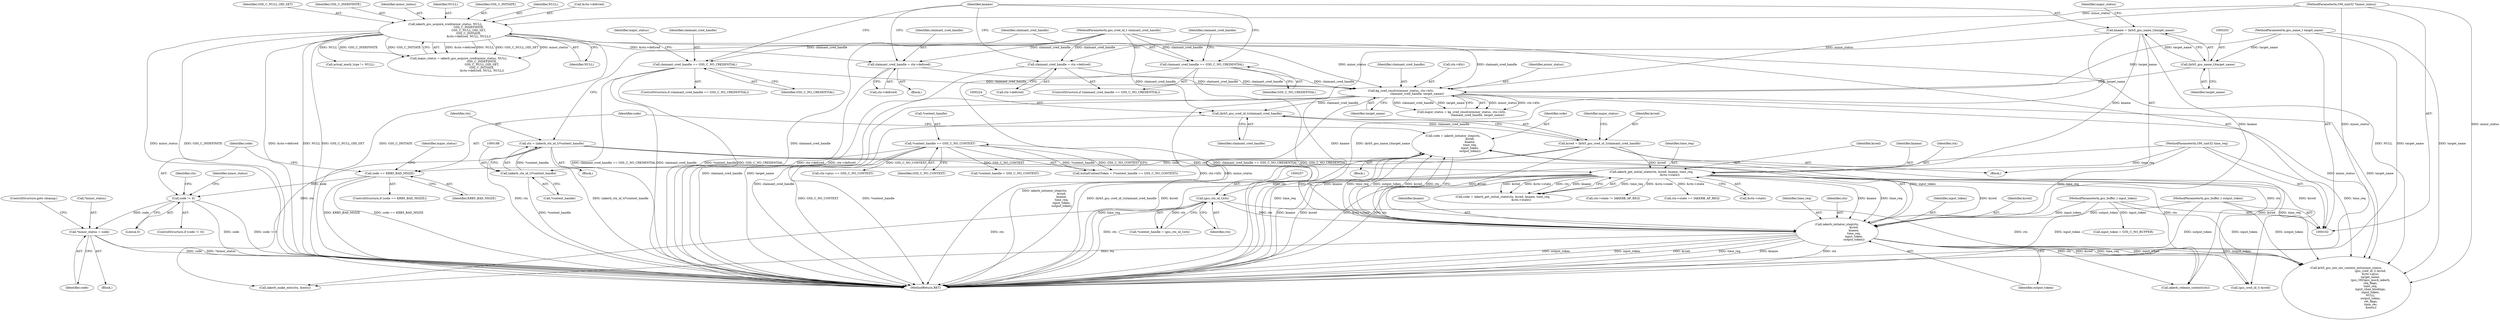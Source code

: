digraph "0_krb5_e04f0283516e80d2f93366e0d479d13c9b5c8c2a_3@pointer" {
"1000287" [label="(Call,*minor_status = code)"];
"1000283" [label="(Call,code != 0)"];
"1000276" [label="(Call,code == KRB5_BAD_MSIZE)"];
"1000266" [label="(Call,code = iakerb_initiator_step(ctx,\n                                     kcred,\n                                     kname,\n                                     time_req,\n                                     input_token,\n                                     output_token))"];
"1000268" [label="(Call,iakerb_initiator_step(ctx,\n                                     kcred,\n                                     kname,\n                                     time_req,\n                                     input_token,\n                                     output_token))"];
"1000185" [label="(Call,ctx = (iakerb_ctx_id_t)*context_handle)"];
"1000187" [label="(Call,(iakerb_ctx_id_t)*context_handle)"];
"1000132" [label="(Call,*context_handle == GSS_C_NO_CONTEXT)"];
"1000256" [label="(Call,(gss_ctx_id_t)ctx)"];
"1000234" [label="(Call,iakerb_get_initial_state(ctx, kcred, kname, time_req,\n                                        &ctx->state))"];
"1000221" [label="(Call,kcred = (krb5_gss_cred_id_t)claimant_cred_handle)"];
"1000223" [label="(Call,(krb5_gss_cred_id_t)claimant_cred_handle)"];
"1000207" [label="(Call,kg_cred_resolve(minor_status, ctx->k5c,\n                                   claimant_cred_handle, target_name))"];
"1000162" [label="(Call,iakerb_gss_acquire_cred(minor_status, NULL,\n                                                   GSS_C_INDEFINITE,\n                                                   GSS_C_NULL_OID_SET,\n                                                   GSS_C_INITIATE,\n                                                   &ctx->defcred, NULL, NULL))"];
"1000103" [label="(MethodParameterIn,OM_uint32 *minor_status)"];
"1000156" [label="(Call,claimant_cred_handle == GSS_C_NO_CREDENTIAL)"];
"1000104" [label="(MethodParameterIn,gss_cred_id_t claimant_cred_handle)"];
"1000192" [label="(Call,claimant_cred_handle == GSS_C_NO_CREDENTIAL)"];
"1000195" [label="(Call,claimant_cred_handle = ctx->defcred)"];
"1000178" [label="(Call,claimant_cred_handle = ctx->defcred)"];
"1000202" [label="(Call,(krb5_gss_name_t)target_name)"];
"1000106" [label="(MethodParameterIn,gss_name_t target_name)"];
"1000200" [label="(Call,kname = (krb5_gss_name_t)target_name)"];
"1000109" [label="(MethodParameterIn,OM_uint32 time_req)"];
"1000111" [label="(MethodParameterIn,gss_buffer_t input_token)"];
"1000113" [label="(MethodParameterIn,gss_buffer_t output_token)"];
"1000326" [label="(Call,krb5_gss_init_sec_context_ext(minor_status,\n                                                     (gss_cred_id_t) kcred,\n                                                     &ctx->gssc,\n                                                     target_name,\n                                                     (gss_OID)gss_mech_iakerb,\n                                                     req_flags,\n                                                     time_req,\n                                                     input_chan_bindings,\n                                                     input_token,\n                                                     NULL,\n                                                     output_token,\n                                                      ret_flags,\n                                                      time_rec,\n                                                      &exts))"];
"1000258" [label="(Identifier,ctx)"];
"1000311" [label="(Call,iakerb_make_exts(ctx, &exts))"];
"1000186" [label="(Identifier,ctx)"];
"1000273" [label="(Identifier,input_token)"];
"1000232" [label="(Call,code = iakerb_get_initial_state(ctx, kcred, kname, time_req,\n                                        &ctx->state))"];
"1000212" [label="(Identifier,claimant_cred_handle)"];
"1000270" [label="(Identifier,kcred)"];
"1000277" [label="(Identifier,code)"];
"1000213" [label="(Identifier,target_name)"];
"1000156" [label="(Call,claimant_cred_handle == GSS_C_NO_CREDENTIAL)"];
"1000290" [label="(Identifier,code)"];
"1000271" [label="(Identifier,kname)"];
"1000178" [label="(Call,claimant_cred_handle = ctx->defcred)"];
"1000162" [label="(Call,iakerb_gss_acquire_cred(minor_status, NULL,\n                                                   GSS_C_INDEFINITE,\n                                                   GSS_C_NULL_OID_SET,\n                                                   GSS_C_INITIATE,\n                                                   &ctx->defcred, NULL, NULL))"];
"1000265" [label="(Block,)"];
"1000275" [label="(ControlStructure,if (code == KRB5_BAD_MSIZE))"];
"1000116" [label="(Block,)"];
"1000195" [label="(Call,claimant_cred_handle = ctx->defcred)"];
"1000179" [label="(Identifier,claimant_cred_handle)"];
"1000132" [label="(Call,*context_handle == GSS_C_NO_CONTEXT)"];
"1000234" [label="(Call,iakerb_get_initial_state(ctx, kcred, kname, time_req,\n                                        &ctx->state))"];
"1000209" [label="(Call,ctx->k5c)"];
"1000328" [label="(Call,(gss_cred_id_t) kcred)"];
"1000236" [label="(Identifier,kcred)"];
"1000227" [label="(Identifier,major_status)"];
"1000287" [label="(Call,*minor_status = code)"];
"1000321" [label="(Call,input_token = GSS_C_NO_BUFFER)"];
"1000291" [label="(ControlStructure,goto cleanup;)"];
"1000256" [label="(Call,(gss_ctx_id_t)ctx)"];
"1000167" [label="(Identifier,GSS_C_INITIATE)"];
"1000371" [label="(Call,actual_mech_type != NULL)"];
"1000205" [label="(Call,major_status = kg_cred_resolve(minor_status, ctx->k5c,\n                                   claimant_cred_handle, target_name))"];
"1000206" [label="(Identifier,major_status)"];
"1000109" [label="(MethodParameterIn,OM_uint32 time_req)"];
"1000189" [label="(Call,*context_handle)"];
"1000161" [label="(Identifier,major_status)"];
"1000164" [label="(Identifier,NULL)"];
"1000160" [label="(Call,major_status = iakerb_gss_acquire_cred(minor_status, NULL,\n                                                   GSS_C_INDEFINITE,\n                                                   GSS_C_NULL_OID_SET,\n                                                   GSS_C_INITIATE,\n                                                   &ctx->defcred, NULL, NULL))"];
"1000200" [label="(Call,kname = (krb5_gss_name_t)target_name)"];
"1000168" [label="(Call,&ctx->defcred)"];
"1000272" [label="(Identifier,time_req)"];
"1000288" [label="(Call,*minor_status)"];
"1000192" [label="(Call,claimant_cred_handle == GSS_C_NO_CREDENTIAL)"];
"1000260" [label="(Call,ctx->state != IAKERB_AP_REQ)"];
"1000285" [label="(Literal,0)"];
"1000130" [label="(Call,initialContextToken = (*context_handle == GSS_C_NO_CONTEXT))"];
"1000222" [label="(Identifier,kcred)"];
"1000155" [label="(ControlStructure,if (claimant_cred_handle == GSS_C_NO_CREDENTIAL))"];
"1000157" [label="(Identifier,claimant_cred_handle)"];
"1000104" [label="(MethodParameterIn,gss_cred_id_t claimant_cred_handle)"];
"1000111" [label="(MethodParameterIn,gss_buffer_t input_token)"];
"1000204" [label="(Identifier,target_name)"];
"1000289" [label="(Identifier,minor_status)"];
"1000133" [label="(Call,*context_handle)"];
"1000421" [label="(MethodReturn,RET)"];
"1000103" [label="(MethodParameterIn,OM_uint32 *minor_status)"];
"1000106" [label="(MethodParameterIn,gss_name_t target_name)"];
"1000282" [label="(ControlStructure,if (code != 0))"];
"1000269" [label="(Identifier,ctx)"];
"1000253" [label="(Call,*context_handle = (gss_ctx_id_t)ctx)"];
"1000268" [label="(Call,iakerb_initiator_step(ctx,\n                                     kcred,\n                                     kname,\n                                     time_req,\n                                     input_token,\n                                     output_token))"];
"1000283" [label="(Call,code != 0)"];
"1000274" [label="(Identifier,output_token)"];
"1000280" [label="(Identifier,major_status)"];
"1000276" [label="(Call,code == KRB5_BAD_MSIZE)"];
"1000158" [label="(Identifier,GSS_C_NO_CREDENTIAL)"];
"1000208" [label="(Identifier,minor_status)"];
"1000278" [label="(Identifier,KRB5_BAD_MSIZE)"];
"1000197" [label="(Call,ctx->defcred)"];
"1000166" [label="(Identifier,GSS_C_NULL_OID_SET)"];
"1000413" [label="(Call,iakerb_release_context(ctx))"];
"1000196" [label="(Identifier,claimant_cred_handle)"];
"1000316" [label="(Call,ctx->gssc == GSS_C_NO_CONTEXT)"];
"1000221" [label="(Call,kcred = (krb5_gss_cred_id_t)claimant_cred_handle)"];
"1000267" [label="(Identifier,code)"];
"1000191" [label="(ControlStructure,if (claimant_cred_handle == GSS_C_NO_CREDENTIAL))"];
"1000223" [label="(Call,(krb5_gss_cred_id_t)claimant_cred_handle)"];
"1000194" [label="(Identifier,GSS_C_NO_CREDENTIAL)"];
"1000180" [label="(Call,ctx->defcred)"];
"1000284" [label="(Identifier,code)"];
"1000225" [label="(Identifier,claimant_cred_handle)"];
"1000295" [label="(Identifier,ctx)"];
"1000165" [label="(Identifier,GSS_C_INDEFINITE)"];
"1000286" [label="(Block,)"];
"1000113" [label="(MethodParameterIn,gss_buffer_t output_token)"];
"1000184" [label="(Block,)"];
"1000135" [label="(Identifier,GSS_C_NO_CONTEXT)"];
"1000237" [label="(Identifier,kname)"];
"1000266" [label="(Call,code = iakerb_initiator_step(ctx,\n                                     kcred,\n                                     kname,\n                                     time_req,\n                                     input_token,\n                                     output_token))"];
"1000207" [label="(Call,kg_cred_resolve(minor_status, ctx->k5c,\n                                   claimant_cred_handle, target_name))"];
"1000159" [label="(Block,)"];
"1000187" [label="(Call,(iakerb_ctx_id_t)*context_handle)"];
"1000293" [label="(Call,ctx->state == IAKERB_AP_REQ)"];
"1000163" [label="(Identifier,minor_status)"];
"1000235" [label="(Identifier,ctx)"];
"1000202" [label="(Call,(krb5_gss_name_t)target_name)"];
"1000238" [label="(Identifier,time_req)"];
"1000201" [label="(Identifier,kname)"];
"1000173" [label="(Identifier,NULL)"];
"1000415" [label="(Call,*context_handle = GSS_C_NO_CONTEXT)"];
"1000172" [label="(Identifier,NULL)"];
"1000185" [label="(Call,ctx = (iakerb_ctx_id_t)*context_handle)"];
"1000193" [label="(Identifier,claimant_cred_handle)"];
"1000239" [label="(Call,&ctx->state)"];
"1000287" -> "1000286"  [label="AST: "];
"1000287" -> "1000290"  [label="CFG: "];
"1000288" -> "1000287"  [label="AST: "];
"1000290" -> "1000287"  [label="AST: "];
"1000291" -> "1000287"  [label="CFG: "];
"1000287" -> "1000421"  [label="DDG: code"];
"1000287" -> "1000421"  [label="DDG: *minor_status"];
"1000283" -> "1000287"  [label="DDG: code"];
"1000283" -> "1000282"  [label="AST: "];
"1000283" -> "1000285"  [label="CFG: "];
"1000284" -> "1000283"  [label="AST: "];
"1000285" -> "1000283"  [label="AST: "];
"1000289" -> "1000283"  [label="CFG: "];
"1000295" -> "1000283"  [label="CFG: "];
"1000283" -> "1000421"  [label="DDG: code"];
"1000283" -> "1000421"  [label="DDG: code != 0"];
"1000276" -> "1000283"  [label="DDG: code"];
"1000276" -> "1000275"  [label="AST: "];
"1000276" -> "1000278"  [label="CFG: "];
"1000277" -> "1000276"  [label="AST: "];
"1000278" -> "1000276"  [label="AST: "];
"1000280" -> "1000276"  [label="CFG: "];
"1000284" -> "1000276"  [label="CFG: "];
"1000276" -> "1000421"  [label="DDG: KRB5_BAD_MSIZE"];
"1000276" -> "1000421"  [label="DDG: code == KRB5_BAD_MSIZE"];
"1000266" -> "1000276"  [label="DDG: code"];
"1000266" -> "1000265"  [label="AST: "];
"1000266" -> "1000268"  [label="CFG: "];
"1000267" -> "1000266"  [label="AST: "];
"1000268" -> "1000266"  [label="AST: "];
"1000277" -> "1000266"  [label="CFG: "];
"1000266" -> "1000421"  [label="DDG: iakerb_initiator_step(ctx,\n                                     kcred,\n                                     kname,\n                                     time_req,\n                                     input_token,\n                                     output_token)"];
"1000268" -> "1000266"  [label="DDG: input_token"];
"1000268" -> "1000266"  [label="DDG: kname"];
"1000268" -> "1000266"  [label="DDG: time_req"];
"1000268" -> "1000266"  [label="DDG: output_token"];
"1000268" -> "1000266"  [label="DDG: kcred"];
"1000268" -> "1000266"  [label="DDG: ctx"];
"1000268" -> "1000274"  [label="CFG: "];
"1000269" -> "1000268"  [label="AST: "];
"1000270" -> "1000268"  [label="AST: "];
"1000271" -> "1000268"  [label="AST: "];
"1000272" -> "1000268"  [label="AST: "];
"1000273" -> "1000268"  [label="AST: "];
"1000274" -> "1000268"  [label="AST: "];
"1000268" -> "1000421"  [label="DDG: ctx"];
"1000268" -> "1000421"  [label="DDG: output_token"];
"1000268" -> "1000421"  [label="DDG: input_token"];
"1000268" -> "1000421"  [label="DDG: kcred"];
"1000268" -> "1000421"  [label="DDG: time_req"];
"1000268" -> "1000421"  [label="DDG: kname"];
"1000185" -> "1000268"  [label="DDG: ctx"];
"1000256" -> "1000268"  [label="DDG: ctx"];
"1000234" -> "1000268"  [label="DDG: kcred"];
"1000234" -> "1000268"  [label="DDG: kname"];
"1000234" -> "1000268"  [label="DDG: time_req"];
"1000221" -> "1000268"  [label="DDG: kcred"];
"1000200" -> "1000268"  [label="DDG: kname"];
"1000109" -> "1000268"  [label="DDG: time_req"];
"1000111" -> "1000268"  [label="DDG: input_token"];
"1000113" -> "1000268"  [label="DDG: output_token"];
"1000268" -> "1000311"  [label="DDG: ctx"];
"1000268" -> "1000328"  [label="DDG: kcred"];
"1000268" -> "1000326"  [label="DDG: time_req"];
"1000268" -> "1000326"  [label="DDG: input_token"];
"1000268" -> "1000326"  [label="DDG: output_token"];
"1000268" -> "1000413"  [label="DDG: ctx"];
"1000185" -> "1000184"  [label="AST: "];
"1000185" -> "1000187"  [label="CFG: "];
"1000186" -> "1000185"  [label="AST: "];
"1000187" -> "1000185"  [label="AST: "];
"1000193" -> "1000185"  [label="CFG: "];
"1000185" -> "1000421"  [label="DDG: ctx"];
"1000185" -> "1000421"  [label="DDG: (iakerb_ctx_id_t)*context_handle"];
"1000187" -> "1000185"  [label="DDG: *context_handle"];
"1000185" -> "1000234"  [label="DDG: ctx"];
"1000185" -> "1000311"  [label="DDG: ctx"];
"1000185" -> "1000413"  [label="DDG: ctx"];
"1000187" -> "1000189"  [label="CFG: "];
"1000188" -> "1000187"  [label="AST: "];
"1000189" -> "1000187"  [label="AST: "];
"1000187" -> "1000421"  [label="DDG: *context_handle"];
"1000132" -> "1000187"  [label="DDG: *context_handle"];
"1000132" -> "1000130"  [label="AST: "];
"1000132" -> "1000135"  [label="CFG: "];
"1000133" -> "1000132"  [label="AST: "];
"1000135" -> "1000132"  [label="AST: "];
"1000130" -> "1000132"  [label="CFG: "];
"1000132" -> "1000421"  [label="DDG: *context_handle"];
"1000132" -> "1000421"  [label="DDG: GSS_C_NO_CONTEXT"];
"1000132" -> "1000130"  [label="DDG: *context_handle"];
"1000132" -> "1000130"  [label="DDG: GSS_C_NO_CONTEXT"];
"1000132" -> "1000316"  [label="DDG: GSS_C_NO_CONTEXT"];
"1000132" -> "1000415"  [label="DDG: GSS_C_NO_CONTEXT"];
"1000256" -> "1000253"  [label="AST: "];
"1000256" -> "1000258"  [label="CFG: "];
"1000257" -> "1000256"  [label="AST: "];
"1000258" -> "1000256"  [label="AST: "];
"1000253" -> "1000256"  [label="CFG: "];
"1000256" -> "1000421"  [label="DDG: ctx"];
"1000256" -> "1000253"  [label="DDG: ctx"];
"1000234" -> "1000256"  [label="DDG: ctx"];
"1000256" -> "1000311"  [label="DDG: ctx"];
"1000256" -> "1000413"  [label="DDG: ctx"];
"1000234" -> "1000232"  [label="AST: "];
"1000234" -> "1000239"  [label="CFG: "];
"1000235" -> "1000234"  [label="AST: "];
"1000236" -> "1000234"  [label="AST: "];
"1000237" -> "1000234"  [label="AST: "];
"1000238" -> "1000234"  [label="AST: "];
"1000239" -> "1000234"  [label="AST: "];
"1000232" -> "1000234"  [label="CFG: "];
"1000234" -> "1000421"  [label="DDG: kname"];
"1000234" -> "1000421"  [label="DDG: kcred"];
"1000234" -> "1000421"  [label="DDG: &ctx->state"];
"1000234" -> "1000421"  [label="DDG: ctx"];
"1000234" -> "1000421"  [label="DDG: time_req"];
"1000234" -> "1000232"  [label="DDG: time_req"];
"1000234" -> "1000232"  [label="DDG: kcred"];
"1000234" -> "1000232"  [label="DDG: &ctx->state"];
"1000234" -> "1000232"  [label="DDG: ctx"];
"1000234" -> "1000232"  [label="DDG: kname"];
"1000221" -> "1000234"  [label="DDG: kcred"];
"1000200" -> "1000234"  [label="DDG: kname"];
"1000109" -> "1000234"  [label="DDG: time_req"];
"1000234" -> "1000260"  [label="DDG: &ctx->state"];
"1000234" -> "1000293"  [label="DDG: &ctx->state"];
"1000234" -> "1000328"  [label="DDG: kcred"];
"1000234" -> "1000326"  [label="DDG: time_req"];
"1000234" -> "1000413"  [label="DDG: ctx"];
"1000221" -> "1000116"  [label="AST: "];
"1000221" -> "1000223"  [label="CFG: "];
"1000222" -> "1000221"  [label="AST: "];
"1000223" -> "1000221"  [label="AST: "];
"1000227" -> "1000221"  [label="CFG: "];
"1000221" -> "1000421"  [label="DDG: (krb5_gss_cred_id_t)claimant_cred_handle"];
"1000221" -> "1000421"  [label="DDG: kcred"];
"1000223" -> "1000221"  [label="DDG: claimant_cred_handle"];
"1000221" -> "1000328"  [label="DDG: kcred"];
"1000223" -> "1000225"  [label="CFG: "];
"1000224" -> "1000223"  [label="AST: "];
"1000225" -> "1000223"  [label="AST: "];
"1000223" -> "1000421"  [label="DDG: claimant_cred_handle"];
"1000207" -> "1000223"  [label="DDG: claimant_cred_handle"];
"1000104" -> "1000223"  [label="DDG: claimant_cred_handle"];
"1000207" -> "1000205"  [label="AST: "];
"1000207" -> "1000213"  [label="CFG: "];
"1000208" -> "1000207"  [label="AST: "];
"1000209" -> "1000207"  [label="AST: "];
"1000212" -> "1000207"  [label="AST: "];
"1000213" -> "1000207"  [label="AST: "];
"1000205" -> "1000207"  [label="CFG: "];
"1000207" -> "1000421"  [label="DDG: ctx->k5c"];
"1000207" -> "1000421"  [label="DDG: minor_status"];
"1000207" -> "1000421"  [label="DDG: claimant_cred_handle"];
"1000207" -> "1000421"  [label="DDG: target_name"];
"1000207" -> "1000205"  [label="DDG: minor_status"];
"1000207" -> "1000205"  [label="DDG: ctx->k5c"];
"1000207" -> "1000205"  [label="DDG: claimant_cred_handle"];
"1000207" -> "1000205"  [label="DDG: target_name"];
"1000162" -> "1000207"  [label="DDG: minor_status"];
"1000103" -> "1000207"  [label="DDG: minor_status"];
"1000156" -> "1000207"  [label="DDG: claimant_cred_handle"];
"1000192" -> "1000207"  [label="DDG: claimant_cred_handle"];
"1000195" -> "1000207"  [label="DDG: claimant_cred_handle"];
"1000178" -> "1000207"  [label="DDG: claimant_cred_handle"];
"1000104" -> "1000207"  [label="DDG: claimant_cred_handle"];
"1000202" -> "1000207"  [label="DDG: target_name"];
"1000106" -> "1000207"  [label="DDG: target_name"];
"1000207" -> "1000326"  [label="DDG: minor_status"];
"1000207" -> "1000326"  [label="DDG: target_name"];
"1000162" -> "1000160"  [label="AST: "];
"1000162" -> "1000173"  [label="CFG: "];
"1000163" -> "1000162"  [label="AST: "];
"1000164" -> "1000162"  [label="AST: "];
"1000165" -> "1000162"  [label="AST: "];
"1000166" -> "1000162"  [label="AST: "];
"1000167" -> "1000162"  [label="AST: "];
"1000168" -> "1000162"  [label="AST: "];
"1000172" -> "1000162"  [label="AST: "];
"1000173" -> "1000162"  [label="AST: "];
"1000160" -> "1000162"  [label="CFG: "];
"1000162" -> "1000421"  [label="DDG: &ctx->defcred"];
"1000162" -> "1000421"  [label="DDG: NULL"];
"1000162" -> "1000421"  [label="DDG: GSS_C_NULL_OID_SET"];
"1000162" -> "1000421"  [label="DDG: GSS_C_INITIATE"];
"1000162" -> "1000421"  [label="DDG: minor_status"];
"1000162" -> "1000421"  [label="DDG: GSS_C_INDEFINITE"];
"1000162" -> "1000160"  [label="DDG: &ctx->defcred"];
"1000162" -> "1000160"  [label="DDG: NULL"];
"1000162" -> "1000160"  [label="DDG: GSS_C_NULL_OID_SET"];
"1000162" -> "1000160"  [label="DDG: minor_status"];
"1000162" -> "1000160"  [label="DDG: GSS_C_INDEFINITE"];
"1000162" -> "1000160"  [label="DDG: GSS_C_INITIATE"];
"1000103" -> "1000162"  [label="DDG: minor_status"];
"1000162" -> "1000178"  [label="DDG: &ctx->defcred"];
"1000162" -> "1000326"  [label="DDG: NULL"];
"1000162" -> "1000371"  [label="DDG: NULL"];
"1000103" -> "1000102"  [label="AST: "];
"1000103" -> "1000421"  [label="DDG: minor_status"];
"1000103" -> "1000326"  [label="DDG: minor_status"];
"1000156" -> "1000155"  [label="AST: "];
"1000156" -> "1000158"  [label="CFG: "];
"1000157" -> "1000156"  [label="AST: "];
"1000158" -> "1000156"  [label="AST: "];
"1000161" -> "1000156"  [label="CFG: "];
"1000201" -> "1000156"  [label="CFG: "];
"1000156" -> "1000421"  [label="DDG: claimant_cred_handle"];
"1000156" -> "1000421"  [label="DDG: GSS_C_NO_CREDENTIAL"];
"1000156" -> "1000421"  [label="DDG: claimant_cred_handle == GSS_C_NO_CREDENTIAL"];
"1000104" -> "1000156"  [label="DDG: claimant_cred_handle"];
"1000104" -> "1000102"  [label="AST: "];
"1000104" -> "1000421"  [label="DDG: claimant_cred_handle"];
"1000104" -> "1000178"  [label="DDG: claimant_cred_handle"];
"1000104" -> "1000192"  [label="DDG: claimant_cred_handle"];
"1000104" -> "1000195"  [label="DDG: claimant_cred_handle"];
"1000192" -> "1000191"  [label="AST: "];
"1000192" -> "1000194"  [label="CFG: "];
"1000193" -> "1000192"  [label="AST: "];
"1000194" -> "1000192"  [label="AST: "];
"1000196" -> "1000192"  [label="CFG: "];
"1000201" -> "1000192"  [label="CFG: "];
"1000192" -> "1000421"  [label="DDG: GSS_C_NO_CREDENTIAL"];
"1000192" -> "1000421"  [label="DDG: claimant_cred_handle == GSS_C_NO_CREDENTIAL"];
"1000195" -> "1000191"  [label="AST: "];
"1000195" -> "1000197"  [label="CFG: "];
"1000196" -> "1000195"  [label="AST: "];
"1000197" -> "1000195"  [label="AST: "];
"1000201" -> "1000195"  [label="CFG: "];
"1000195" -> "1000421"  [label="DDG: ctx->defcred"];
"1000178" -> "1000159"  [label="AST: "];
"1000178" -> "1000180"  [label="CFG: "];
"1000179" -> "1000178"  [label="AST: "];
"1000180" -> "1000178"  [label="AST: "];
"1000201" -> "1000178"  [label="CFG: "];
"1000178" -> "1000421"  [label="DDG: ctx->defcred"];
"1000202" -> "1000200"  [label="AST: "];
"1000202" -> "1000204"  [label="CFG: "];
"1000203" -> "1000202"  [label="AST: "];
"1000204" -> "1000202"  [label="AST: "];
"1000200" -> "1000202"  [label="CFG: "];
"1000202" -> "1000200"  [label="DDG: target_name"];
"1000106" -> "1000202"  [label="DDG: target_name"];
"1000106" -> "1000102"  [label="AST: "];
"1000106" -> "1000421"  [label="DDG: target_name"];
"1000106" -> "1000326"  [label="DDG: target_name"];
"1000200" -> "1000116"  [label="AST: "];
"1000201" -> "1000200"  [label="AST: "];
"1000206" -> "1000200"  [label="CFG: "];
"1000200" -> "1000421"  [label="DDG: kname"];
"1000200" -> "1000421"  [label="DDG: (krb5_gss_name_t)target_name"];
"1000109" -> "1000102"  [label="AST: "];
"1000109" -> "1000421"  [label="DDG: time_req"];
"1000109" -> "1000326"  [label="DDG: time_req"];
"1000111" -> "1000102"  [label="AST: "];
"1000111" -> "1000421"  [label="DDG: input_token"];
"1000111" -> "1000321"  [label="DDG: input_token"];
"1000111" -> "1000326"  [label="DDG: input_token"];
"1000113" -> "1000102"  [label="AST: "];
"1000113" -> "1000421"  [label="DDG: output_token"];
"1000113" -> "1000326"  [label="DDG: output_token"];
}
